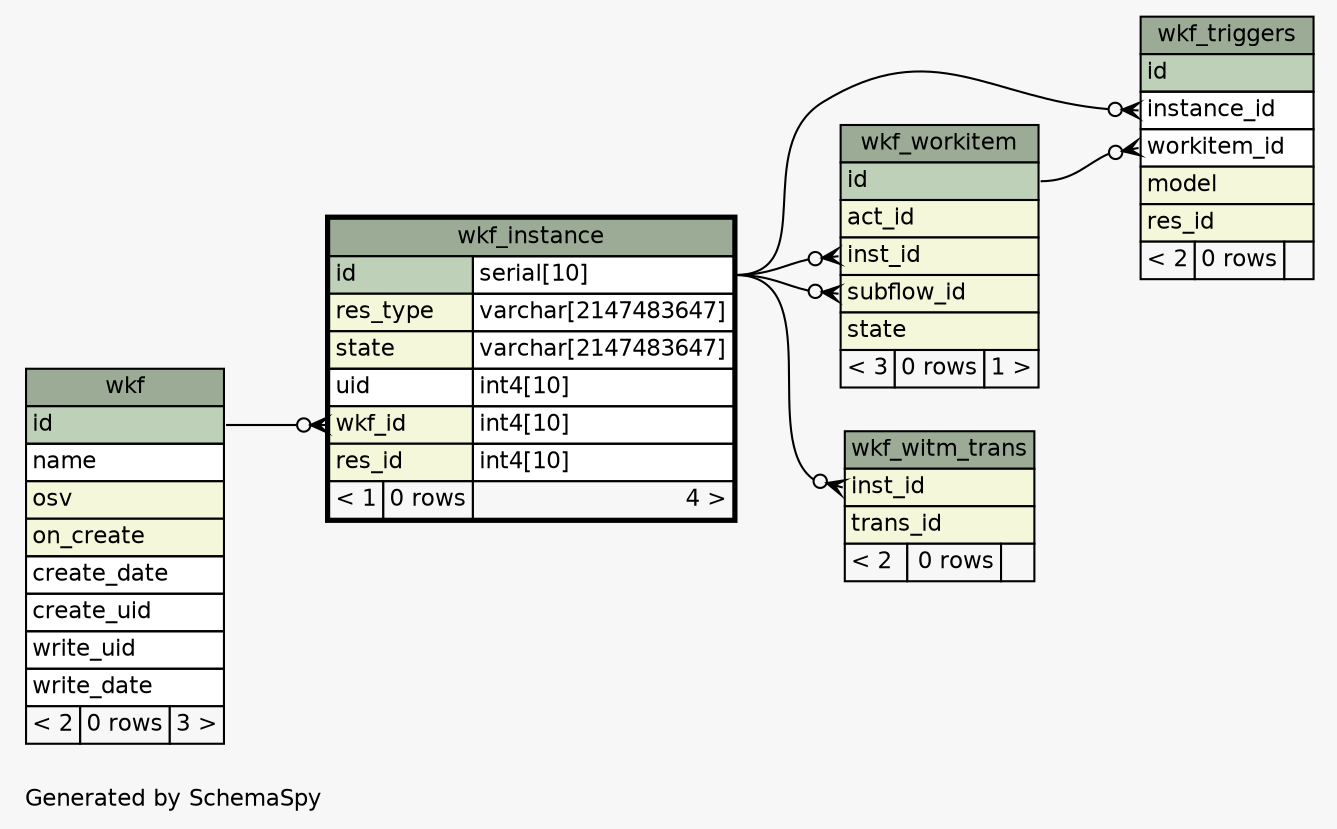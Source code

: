 // dot 2.36.0 on Linux 3.13.0-68-generic
// SchemaSpy rev 590
digraph "oneDegreeRelationshipsDiagram" {
  graph [
    rankdir="RL"
    bgcolor="#f7f7f7"
    label="\nGenerated by SchemaSpy"
    labeljust="l"
    nodesep="0.18"
    ranksep="0.46"
    fontname="Helvetica"
    fontsize="11"
  ];
  node [
    fontname="Helvetica"
    fontsize="11"
    shape="plaintext"
  ];
  edge [
    arrowsize="0.8"
  ];
  "wkf_instance":"wkf_id":w -> "wkf":"id":e [arrowhead=none dir=back arrowtail=crowodot];
  "wkf_triggers":"instance_id":w -> "wkf_instance":"id.type":e [arrowhead=none dir=back arrowtail=crowodot];
  "wkf_triggers":"workitem_id":w -> "wkf_workitem":"id":e [arrowhead=none dir=back arrowtail=crowodot];
  "wkf_witm_trans":"inst_id":w -> "wkf_instance":"id.type":e [arrowhead=none dir=back arrowtail=crowodot];
  "wkf_workitem":"inst_id":w -> "wkf_instance":"id.type":e [arrowhead=none dir=back arrowtail=crowodot];
  "wkf_workitem":"subflow_id":w -> "wkf_instance":"id.type":e [arrowhead=none dir=back arrowtail=crowodot];
  "wkf" [
    label=<
    <TABLE BORDER="0" CELLBORDER="1" CELLSPACING="0" BGCOLOR="#ffffff">
      <TR><TD COLSPAN="3" BGCOLOR="#9bab96" ALIGN="CENTER">wkf</TD></TR>
      <TR><TD PORT="id" COLSPAN="3" BGCOLOR="#bed1b8" ALIGN="LEFT">id</TD></TR>
      <TR><TD PORT="name" COLSPAN="3" ALIGN="LEFT">name</TD></TR>
      <TR><TD PORT="osv" COLSPAN="3" BGCOLOR="#f4f7da" ALIGN="LEFT">osv</TD></TR>
      <TR><TD PORT="on_create" COLSPAN="3" BGCOLOR="#f4f7da" ALIGN="LEFT">on_create</TD></TR>
      <TR><TD PORT="create_date" COLSPAN="3" ALIGN="LEFT">create_date</TD></TR>
      <TR><TD PORT="create_uid" COLSPAN="3" ALIGN="LEFT">create_uid</TD></TR>
      <TR><TD PORT="write_uid" COLSPAN="3" ALIGN="LEFT">write_uid</TD></TR>
      <TR><TD PORT="write_date" COLSPAN="3" ALIGN="LEFT">write_date</TD></TR>
      <TR><TD ALIGN="LEFT" BGCOLOR="#f7f7f7">&lt; 2</TD><TD ALIGN="RIGHT" BGCOLOR="#f7f7f7">0 rows</TD><TD ALIGN="RIGHT" BGCOLOR="#f7f7f7">3 &gt;</TD></TR>
    </TABLE>>
    URL="wkf.html"
    tooltip="wkf"
  ];
  "wkf_instance" [
    label=<
    <TABLE BORDER="2" CELLBORDER="1" CELLSPACING="0" BGCOLOR="#ffffff">
      <TR><TD COLSPAN="3" BGCOLOR="#9bab96" ALIGN="CENTER">wkf_instance</TD></TR>
      <TR><TD PORT="id" COLSPAN="2" BGCOLOR="#bed1b8" ALIGN="LEFT">id</TD><TD PORT="id.type" ALIGN="LEFT">serial[10]</TD></TR>
      <TR><TD PORT="res_type" COLSPAN="2" BGCOLOR="#f4f7da" ALIGN="LEFT">res_type</TD><TD PORT="res_type.type" ALIGN="LEFT">varchar[2147483647]</TD></TR>
      <TR><TD PORT="state" COLSPAN="2" BGCOLOR="#f4f7da" ALIGN="LEFT">state</TD><TD PORT="state.type" ALIGN="LEFT">varchar[2147483647]</TD></TR>
      <TR><TD PORT="uid" COLSPAN="2" ALIGN="LEFT">uid</TD><TD PORT="uid.type" ALIGN="LEFT">int4[10]</TD></TR>
      <TR><TD PORT="wkf_id" COLSPAN="2" BGCOLOR="#f4f7da" ALIGN="LEFT">wkf_id</TD><TD PORT="wkf_id.type" ALIGN="LEFT">int4[10]</TD></TR>
      <TR><TD PORT="res_id" COLSPAN="2" BGCOLOR="#f4f7da" ALIGN="LEFT">res_id</TD><TD PORT="res_id.type" ALIGN="LEFT">int4[10]</TD></TR>
      <TR><TD ALIGN="LEFT" BGCOLOR="#f7f7f7">&lt; 1</TD><TD ALIGN="RIGHT" BGCOLOR="#f7f7f7">0 rows</TD><TD ALIGN="RIGHT" BGCOLOR="#f7f7f7">4 &gt;</TD></TR>
    </TABLE>>
    URL="wkf_instance.html"
    tooltip="wkf_instance"
  ];
  "wkf_triggers" [
    label=<
    <TABLE BORDER="0" CELLBORDER="1" CELLSPACING="0" BGCOLOR="#ffffff">
      <TR><TD COLSPAN="3" BGCOLOR="#9bab96" ALIGN="CENTER">wkf_triggers</TD></TR>
      <TR><TD PORT="id" COLSPAN="3" BGCOLOR="#bed1b8" ALIGN="LEFT">id</TD></TR>
      <TR><TD PORT="instance_id" COLSPAN="3" ALIGN="LEFT">instance_id</TD></TR>
      <TR><TD PORT="workitem_id" COLSPAN="3" ALIGN="LEFT">workitem_id</TD></TR>
      <TR><TD PORT="model" COLSPAN="3" BGCOLOR="#f4f7da" ALIGN="LEFT">model</TD></TR>
      <TR><TD PORT="res_id" COLSPAN="3" BGCOLOR="#f4f7da" ALIGN="LEFT">res_id</TD></TR>
      <TR><TD ALIGN="LEFT" BGCOLOR="#f7f7f7">&lt; 2</TD><TD ALIGN="RIGHT" BGCOLOR="#f7f7f7">0 rows</TD><TD ALIGN="RIGHT" BGCOLOR="#f7f7f7">  </TD></TR>
    </TABLE>>
    URL="wkf_triggers.html"
    tooltip="wkf_triggers"
  ];
  "wkf_witm_trans" [
    label=<
    <TABLE BORDER="0" CELLBORDER="1" CELLSPACING="0" BGCOLOR="#ffffff">
      <TR><TD COLSPAN="3" BGCOLOR="#9bab96" ALIGN="CENTER">wkf_witm_trans</TD></TR>
      <TR><TD PORT="inst_id" COLSPAN="3" BGCOLOR="#f4f7da" ALIGN="LEFT">inst_id</TD></TR>
      <TR><TD PORT="trans_id" COLSPAN="3" BGCOLOR="#f4f7da" ALIGN="LEFT">trans_id</TD></TR>
      <TR><TD ALIGN="LEFT" BGCOLOR="#f7f7f7">&lt; 2</TD><TD ALIGN="RIGHT" BGCOLOR="#f7f7f7">0 rows</TD><TD ALIGN="RIGHT" BGCOLOR="#f7f7f7">  </TD></TR>
    </TABLE>>
    URL="wkf_witm_trans.html"
    tooltip="wkf_witm_trans"
  ];
  "wkf_workitem" [
    label=<
    <TABLE BORDER="0" CELLBORDER="1" CELLSPACING="0" BGCOLOR="#ffffff">
      <TR><TD COLSPAN="3" BGCOLOR="#9bab96" ALIGN="CENTER">wkf_workitem</TD></TR>
      <TR><TD PORT="id" COLSPAN="3" BGCOLOR="#bed1b8" ALIGN="LEFT">id</TD></TR>
      <TR><TD PORT="act_id" COLSPAN="3" BGCOLOR="#f4f7da" ALIGN="LEFT">act_id</TD></TR>
      <TR><TD PORT="inst_id" COLSPAN="3" BGCOLOR="#f4f7da" ALIGN="LEFT">inst_id</TD></TR>
      <TR><TD PORT="subflow_id" COLSPAN="3" BGCOLOR="#f4f7da" ALIGN="LEFT">subflow_id</TD></TR>
      <TR><TD PORT="state" COLSPAN="3" BGCOLOR="#f4f7da" ALIGN="LEFT">state</TD></TR>
      <TR><TD ALIGN="LEFT" BGCOLOR="#f7f7f7">&lt; 3</TD><TD ALIGN="RIGHT" BGCOLOR="#f7f7f7">0 rows</TD><TD ALIGN="RIGHT" BGCOLOR="#f7f7f7">1 &gt;</TD></TR>
    </TABLE>>
    URL="wkf_workitem.html"
    tooltip="wkf_workitem"
  ];
}
